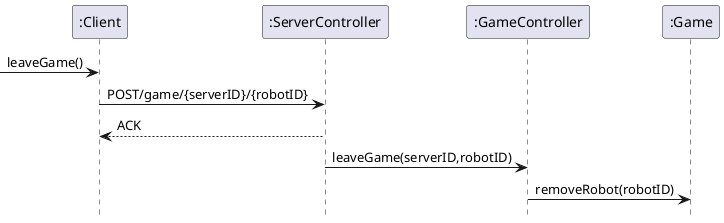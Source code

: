 @startuml
'https://plantuml.com/sequence-diagram

hide footbox

Participant ":Client" as client
Participant ":ServerController" as server
Participant ":GameController" as gameController
participant ":Game" as game

-> client : leaveGame()
client -> server : POST/game/{serverID}/{robotID}
client <-- server : ACK
server -> gameController : leaveGame(serverID,robotID)
gameController -> game : removeRobot(robotID)

@enduml